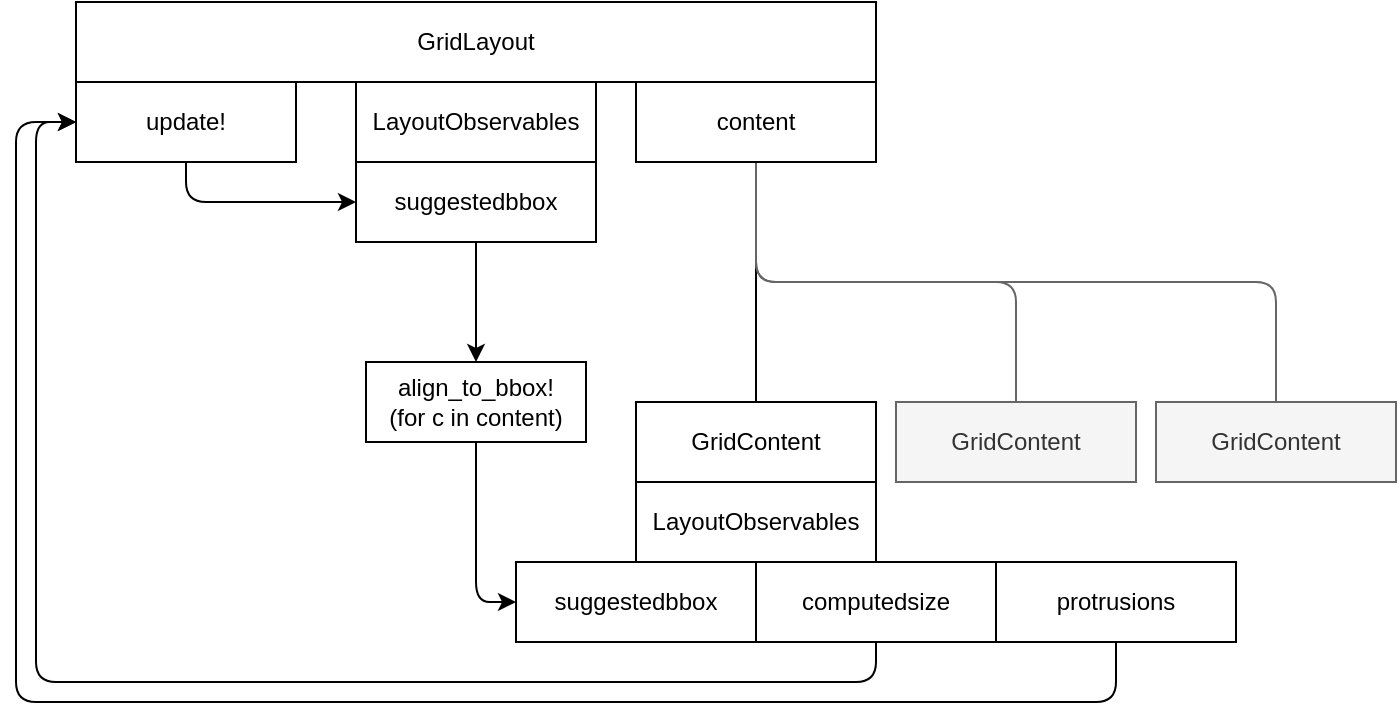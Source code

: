 <mxfile>
    <diagram id="nZj995Magr6oX6BYIyyJ" name="Page-1">
        <mxGraphModel dx="368" dy="689" grid="1" gridSize="10" guides="1" tooltips="1" connect="1" arrows="1" fold="1" page="1" pageScale="1" pageWidth="827" pageHeight="1169" math="0" shadow="0">
            <root>
                <mxCell id="0"/>
                <mxCell id="1" parent="0"/>
                <mxCell id="2" value="GridLayout" style="rounded=0;whiteSpace=wrap;html=1;" vertex="1" parent="1">
                    <mxGeometry x="80" y="40" width="400" height="40" as="geometry"/>
                </mxCell>
                <mxCell id="18" style="edgeStyle=orthogonalEdgeStyle;html=1;exitX=0.5;exitY=1;exitDx=0;exitDy=0;entryX=0;entryY=0.5;entryDx=0;entryDy=0;" edge="1" parent="1" source="3" target="15">
                    <mxGeometry relative="1" as="geometry"/>
                </mxCell>
                <mxCell id="3" value="update!" style="rounded=0;whiteSpace=wrap;html=1;" vertex="1" parent="1">
                    <mxGeometry x="80" y="80" width="110" height="40" as="geometry"/>
                </mxCell>
                <mxCell id="4" value="LayoutObservables" style="rounded=0;whiteSpace=wrap;html=1;" vertex="1" parent="1">
                    <mxGeometry x="220" y="80" width="120" height="40" as="geometry"/>
                </mxCell>
                <mxCell id="21" style="edgeStyle=orthogonalEdgeStyle;html=1;exitX=0.5;exitY=1;exitDx=0;exitDy=0;entryX=0;entryY=0.5;entryDx=0;entryDy=0;" edge="1" parent="1" source="5" target="20">
                    <mxGeometry relative="1" as="geometry"/>
                </mxCell>
                <mxCell id="5" value="align_to_bbox!&lt;br&gt;(for c in content)" style="rounded=0;whiteSpace=wrap;html=1;" vertex="1" parent="1">
                    <mxGeometry x="225" y="220" width="110" height="40" as="geometry"/>
                </mxCell>
                <mxCell id="14" style="edgeStyle=orthogonalEdgeStyle;html=1;exitX=0.5;exitY=1;exitDx=0;exitDy=0;endArrow=none;endFill=0;" edge="1" parent="1" source="6" target="7">
                    <mxGeometry relative="1" as="geometry"/>
                </mxCell>
                <mxCell id="23" style="edgeStyle=orthogonalEdgeStyle;html=1;exitX=0.5;exitY=1;exitDx=0;exitDy=0;entryX=0.5;entryY=0;entryDx=0;entryDy=0;endArrow=none;endFill=0;fillColor=#f5f5f5;strokeColor=#666666;" edge="1" parent="1" source="6" target="22">
                    <mxGeometry relative="1" as="geometry"/>
                </mxCell>
                <mxCell id="25" style="edgeStyle=orthogonalEdgeStyle;html=1;exitX=0.5;exitY=1;exitDx=0;exitDy=0;entryX=0.5;entryY=0;entryDx=0;entryDy=0;endArrow=none;endFill=0;fillColor=#f5f5f5;strokeColor=#666666;" edge="1" parent="1" source="6" target="24">
                    <mxGeometry relative="1" as="geometry"/>
                </mxCell>
                <mxCell id="6" value="content" style="rounded=0;whiteSpace=wrap;html=1;" vertex="1" parent="1">
                    <mxGeometry x="360" y="80" width="120" height="40" as="geometry"/>
                </mxCell>
                <mxCell id="10" style="edgeStyle=orthogonalEdgeStyle;html=1;exitX=0.5;exitY=1;exitDx=0;exitDy=0;entryX=0;entryY=0.5;entryDx=0;entryDy=0;" edge="1" parent="1" source="11" target="3">
                    <mxGeometry relative="1" as="geometry">
                        <Array as="points">
                            <mxPoint x="480" y="380"/>
                            <mxPoint x="60" y="380"/>
                            <mxPoint x="60" y="100"/>
                        </Array>
                    </mxGeometry>
                </mxCell>
                <mxCell id="7" value="GridContent" style="rounded=0;whiteSpace=wrap;html=1;" vertex="1" parent="1">
                    <mxGeometry x="360" y="240" width="120" height="40" as="geometry"/>
                </mxCell>
                <mxCell id="8" value="LayoutObservables" style="rounded=0;whiteSpace=wrap;html=1;" vertex="1" parent="1">
                    <mxGeometry x="360" y="280" width="120" height="40" as="geometry"/>
                </mxCell>
                <mxCell id="11" value="computedsize" style="rounded=0;whiteSpace=wrap;html=1;" vertex="1" parent="1">
                    <mxGeometry x="420" y="320" width="120" height="40" as="geometry"/>
                </mxCell>
                <mxCell id="13" style="edgeStyle=orthogonalEdgeStyle;html=1;exitX=0.5;exitY=1;exitDx=0;exitDy=0;entryX=0;entryY=0.5;entryDx=0;entryDy=0;" edge="1" parent="1" source="12" target="3">
                    <mxGeometry relative="1" as="geometry">
                        <Array as="points">
                            <mxPoint x="600" y="390"/>
                            <mxPoint x="50" y="390"/>
                            <mxPoint x="50" y="100"/>
                        </Array>
                    </mxGeometry>
                </mxCell>
                <mxCell id="12" value="protrusions" style="rounded=0;whiteSpace=wrap;html=1;" vertex="1" parent="1">
                    <mxGeometry x="540" y="320" width="120" height="40" as="geometry"/>
                </mxCell>
                <mxCell id="19" style="edgeStyle=orthogonalEdgeStyle;html=1;exitX=0.5;exitY=1;exitDx=0;exitDy=0;entryX=0.5;entryY=0;entryDx=0;entryDy=0;" edge="1" parent="1" source="15" target="5">
                    <mxGeometry relative="1" as="geometry"/>
                </mxCell>
                <mxCell id="15" value="suggestedbbox" style="rounded=0;whiteSpace=wrap;html=1;" vertex="1" parent="1">
                    <mxGeometry x="220" y="120" width="120" height="40" as="geometry"/>
                </mxCell>
                <mxCell id="20" value="suggestedbbox" style="rounded=0;whiteSpace=wrap;html=1;" vertex="1" parent="1">
                    <mxGeometry x="300" y="320" width="120" height="40" as="geometry"/>
                </mxCell>
                <mxCell id="22" value="GridContent" style="rounded=0;whiteSpace=wrap;html=1;fillColor=#f5f5f5;fontColor=#333333;strokeColor=#666666;" vertex="1" parent="1">
                    <mxGeometry x="490" y="240" width="120" height="40" as="geometry"/>
                </mxCell>
                <mxCell id="24" value="GridContent" style="rounded=0;whiteSpace=wrap;html=1;fillColor=#f5f5f5;fontColor=#333333;strokeColor=#666666;" vertex="1" parent="1">
                    <mxGeometry x="620" y="240" width="120" height="40" as="geometry"/>
                </mxCell>
            </root>
        </mxGraphModel>
    </diagram>
</mxfile>
